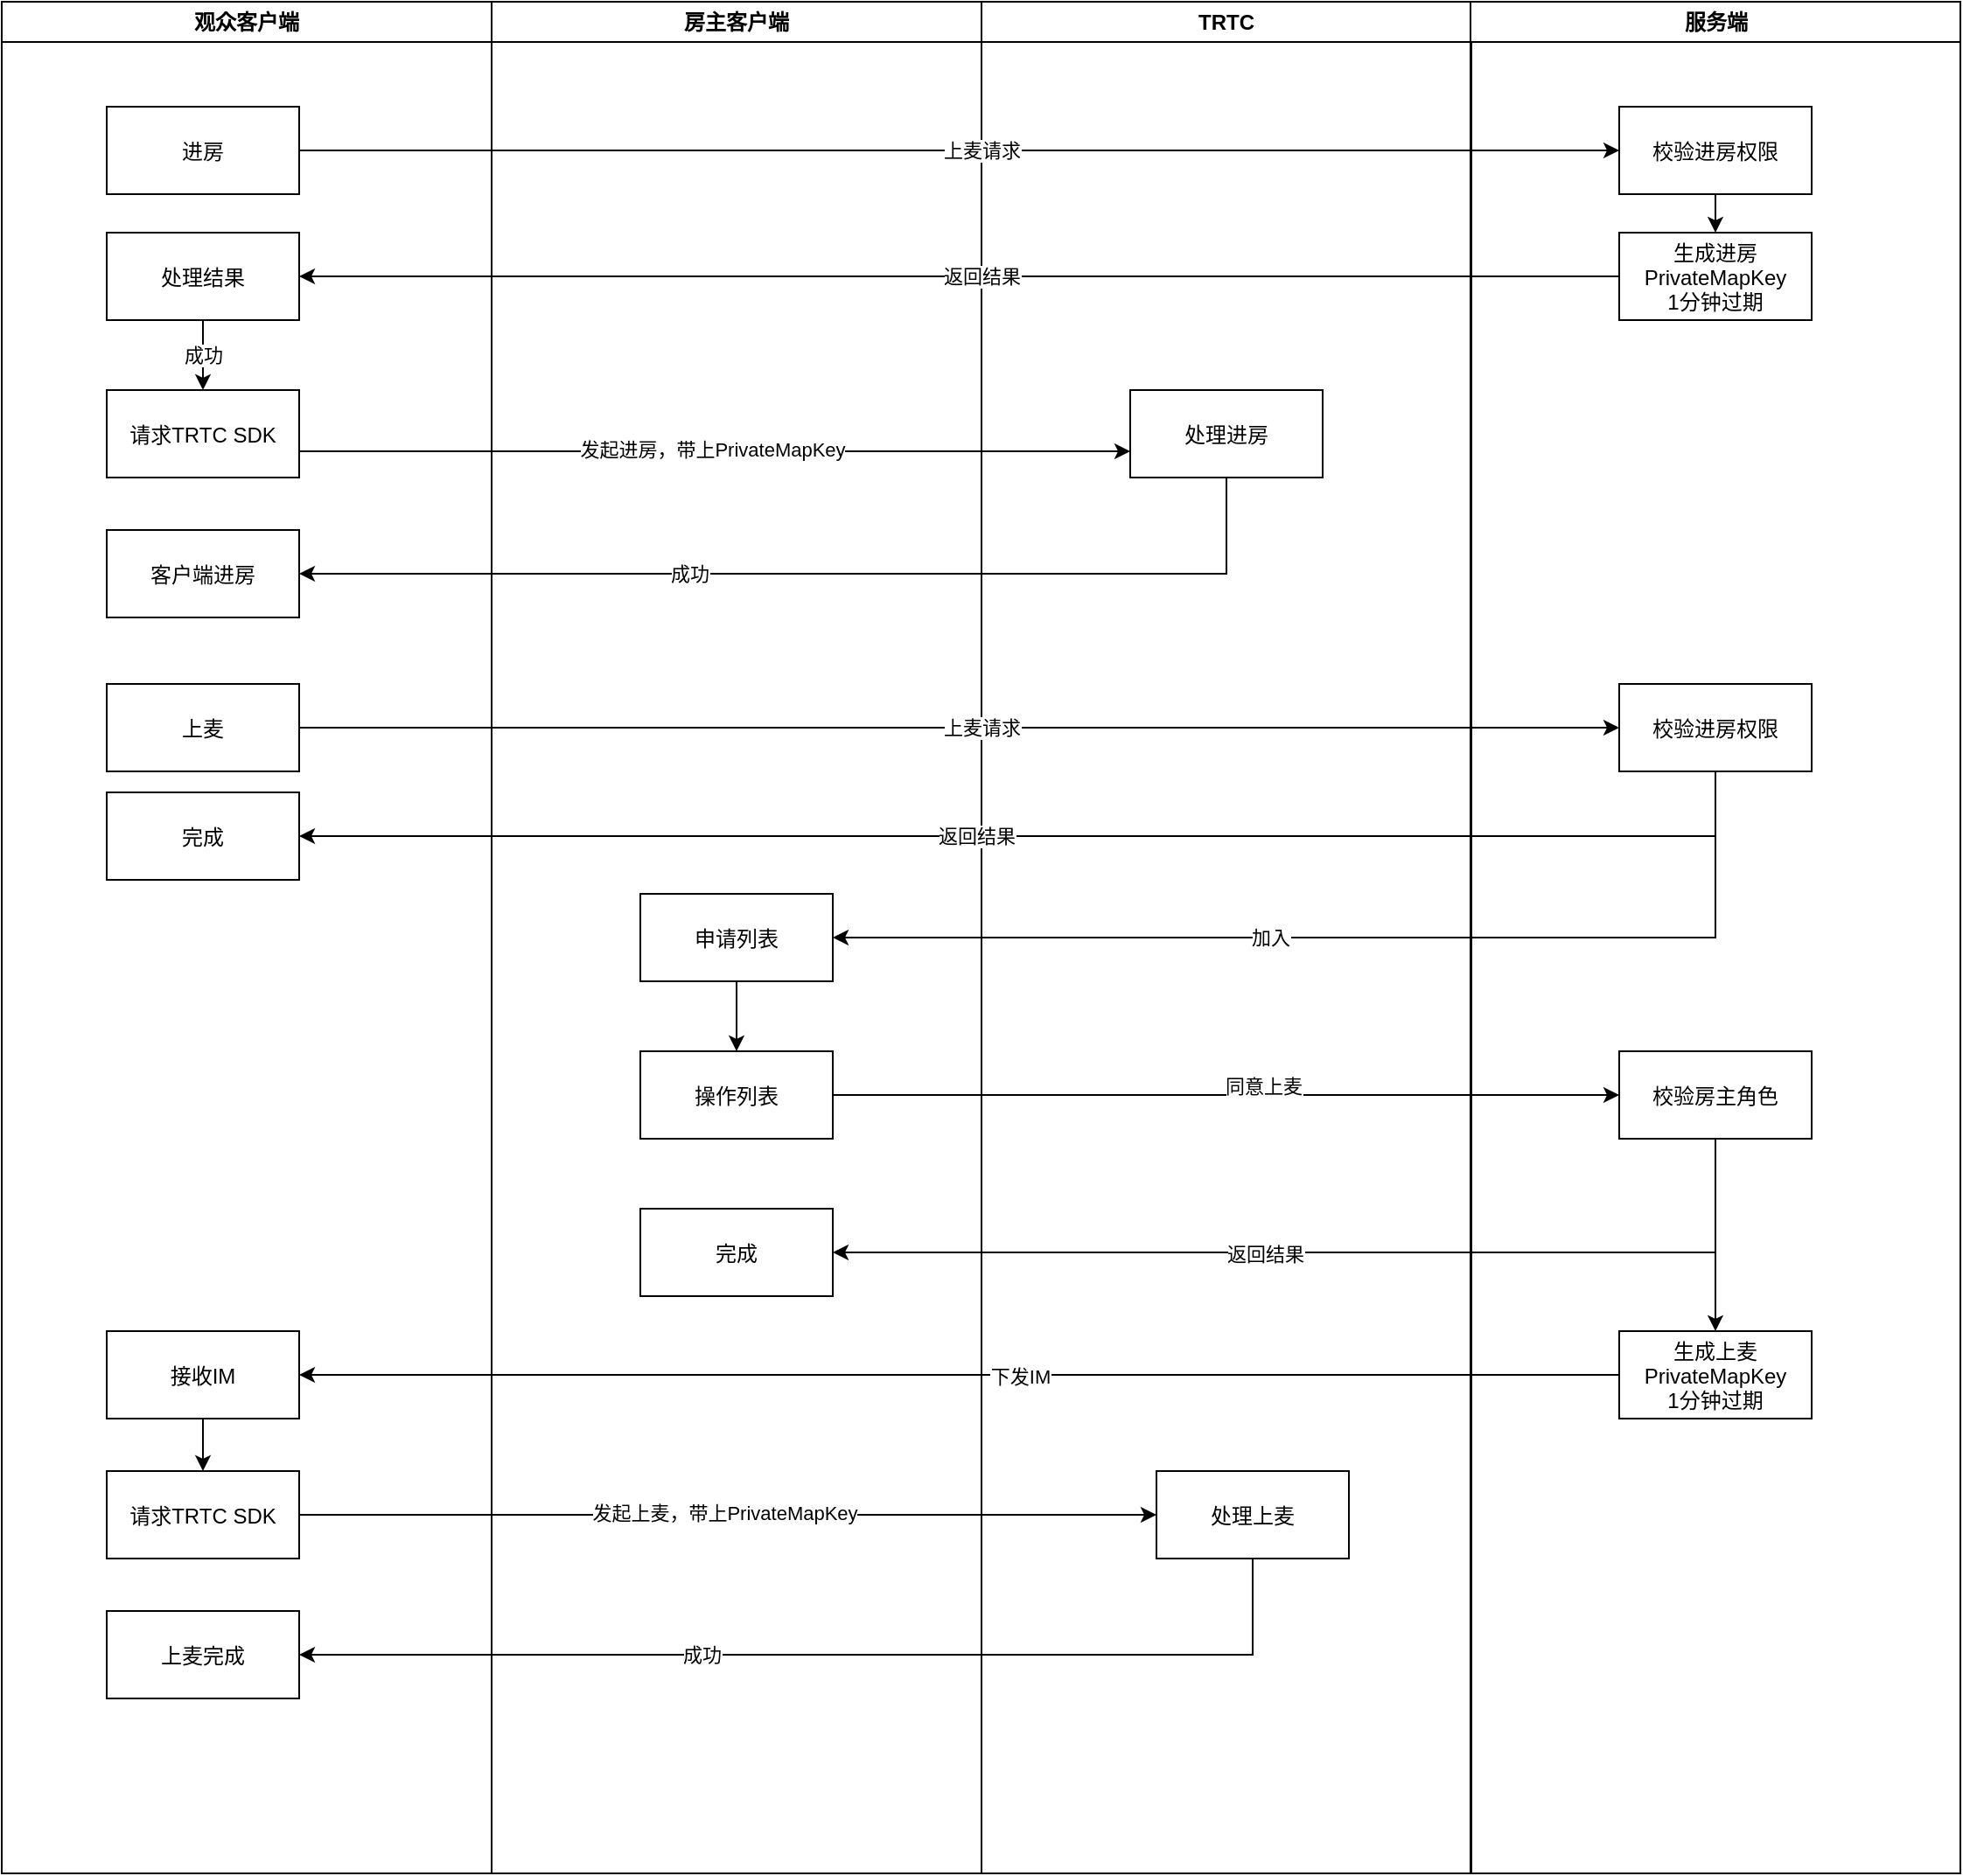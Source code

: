 <mxfile version="13.6.5" type="github">
  <diagram name="Page-1" id="e7e014a7-5840-1c2e-5031-d8a46d1fe8dd">
    <mxGraphModel dx="1426" dy="803" grid="1" gridSize="10" guides="1" tooltips="1" connect="1" arrows="1" fold="1" page="1" pageScale="1" pageWidth="1169" pageHeight="826" background="#ffffff" math="0" shadow="0">
      <root>
        <mxCell id="0" />
        <mxCell id="1" parent="0" />
        <mxCell id="2" value="观众客户端" style="swimlane;whiteSpace=wrap" parent="1" vertex="1">
          <mxGeometry x="25" y="30" width="280" height="1070" as="geometry" />
        </mxCell>
        <mxCell id="7" value="进房" style="" parent="2" vertex="1">
          <mxGeometry x="60" y="60" width="110" height="50" as="geometry" />
        </mxCell>
        <mxCell id="S6mjlUuuefc65Kb8fgyC-118" value="成功" style="edgeStyle=orthogonalEdgeStyle;rounded=0;orthogonalLoop=1;jettySize=auto;html=1;exitX=0.5;exitY=1;exitDx=0;exitDy=0;entryX=0.5;entryY=0;entryDx=0;entryDy=0;" parent="2" source="8" target="10" edge="1">
          <mxGeometry relative="1" as="geometry" />
        </mxCell>
        <mxCell id="8" value="处理结果" style="" parent="2" vertex="1">
          <mxGeometry x="60" y="132" width="110" height="50" as="geometry" />
        </mxCell>
        <mxCell id="10" value="请求TRTC SDK" style="" parent="2" vertex="1">
          <mxGeometry x="60" y="222" width="110" height="50" as="geometry" />
        </mxCell>
        <mxCell id="RbEWKXzUfmcOPAviiLDR-69" value="客户端进房" style="" parent="2" vertex="1">
          <mxGeometry x="60" y="302" width="110" height="50" as="geometry" />
        </mxCell>
        <mxCell id="S6mjlUuuefc65Kb8fgyC-74" value="上麦" style="" parent="2" vertex="1">
          <mxGeometry x="60" y="390" width="110" height="50" as="geometry" />
        </mxCell>
        <mxCell id="S6mjlUuuefc65Kb8fgyC-76" value="完成" style="" parent="2" vertex="1">
          <mxGeometry x="60" y="452" width="110" height="50" as="geometry" />
        </mxCell>
        <mxCell id="S6mjlUuuefc65Kb8fgyC-168" style="edgeStyle=orthogonalEdgeStyle;rounded=0;orthogonalLoop=1;jettySize=auto;html=1;exitX=0.5;exitY=1;exitDx=0;exitDy=0;entryX=0.5;entryY=0;entryDx=0;entryDy=0;" parent="2" source="S6mjlUuuefc65Kb8fgyC-165" target="S6mjlUuuefc65Kb8fgyC-150" edge="1">
          <mxGeometry relative="1" as="geometry" />
        </mxCell>
        <mxCell id="S6mjlUuuefc65Kb8fgyC-165" value="接收IM" style="" parent="2" vertex="1">
          <mxGeometry x="60" y="760" width="110" height="50" as="geometry" />
        </mxCell>
        <mxCell id="S6mjlUuuefc65Kb8fgyC-150" value="请求TRTC SDK" style="" parent="2" vertex="1">
          <mxGeometry x="60" y="840" width="110" height="50" as="geometry" />
        </mxCell>
        <mxCell id="S6mjlUuuefc65Kb8fgyC-151" value="上麦完成" style="" parent="2" vertex="1">
          <mxGeometry x="60" y="920" width="110" height="50" as="geometry" />
        </mxCell>
        <mxCell id="3" value="TRTC" style="swimlane;whiteSpace=wrap" parent="1" vertex="1">
          <mxGeometry x="585" y="30" width="280" height="1070" as="geometry" />
        </mxCell>
        <mxCell id="RbEWKXzUfmcOPAviiLDR-70" value="处理进房" style="" parent="3" vertex="1">
          <mxGeometry x="85" y="222" width="110" height="50" as="geometry" />
        </mxCell>
        <mxCell id="4" value="服务端" style="swimlane;whiteSpace=wrap" parent="1" vertex="1">
          <mxGeometry x="864.5" y="30" width="280" height="1070" as="geometry" />
        </mxCell>
        <mxCell id="S6mjlUuuefc65Kb8fgyC-112" style="edgeStyle=orthogonalEdgeStyle;rounded=0;orthogonalLoop=1;jettySize=auto;html=1;exitX=0.5;exitY=1;exitDx=0;exitDy=0;entryX=0.5;entryY=0;entryDx=0;entryDy=0;" parent="4" source="S6mjlUuuefc65Kb8fgyC-108" target="S6mjlUuuefc65Kb8fgyC-109" edge="1">
          <mxGeometry relative="1" as="geometry" />
        </mxCell>
        <mxCell id="S6mjlUuuefc65Kb8fgyC-108" value="校验进房权限" style="" parent="4" vertex="1">
          <mxGeometry x="85" y="60" width="110" height="50" as="geometry" />
        </mxCell>
        <mxCell id="S6mjlUuuefc65Kb8fgyC-109" value="生成进房&#xa;PrivateMapKey&#xa;1分钟过期" style="" parent="4" vertex="1">
          <mxGeometry x="85" y="132" width="110" height="50" as="geometry" />
        </mxCell>
        <mxCell id="S6mjlUuuefc65Kb8fgyC-129" value="校验进房权限" style="" parent="4" vertex="1">
          <mxGeometry x="85" y="390" width="110" height="50" as="geometry" />
        </mxCell>
        <mxCell id="S6mjlUuuefc65Kb8fgyC-148" style="edgeStyle=orthogonalEdgeStyle;rounded=0;orthogonalLoop=1;jettySize=auto;html=1;exitX=0.5;exitY=1;exitDx=0;exitDy=0;" parent="4" source="S6mjlUuuefc65Kb8fgyC-142" target="S6mjlUuuefc65Kb8fgyC-147" edge="1">
          <mxGeometry relative="1" as="geometry" />
        </mxCell>
        <mxCell id="S6mjlUuuefc65Kb8fgyC-142" value="校验房主角色" style="" parent="4" vertex="1">
          <mxGeometry x="85" y="600" width="110" height="50" as="geometry" />
        </mxCell>
        <mxCell id="S6mjlUuuefc65Kb8fgyC-147" value="生成上麦&#xa;PrivateMapKey&#xa;1分钟过期" style="" parent="4" vertex="1">
          <mxGeometry x="85" y="760" width="110" height="50" as="geometry" />
        </mxCell>
        <mxCell id="RbEWKXzUfmcOPAviiLDR-71" style="edgeStyle=orthogonalEdgeStyle;rounded=0;orthogonalLoop=1;jettySize=auto;html=1;exitX=1;exitY=0.5;exitDx=0;exitDy=0;entryX=0;entryY=0.5;entryDx=0;entryDy=0;" parent="1" edge="1">
          <mxGeometry relative="1" as="geometry">
            <mxPoint x="195" y="287" as="sourcePoint" />
            <mxPoint x="670" y="287" as="targetPoint" />
          </mxGeometry>
        </mxCell>
        <mxCell id="RbEWKXzUfmcOPAviiLDR-73" value="发起进房，带上PrivateMapKey" style="edgeLabel;html=1;align=center;verticalAlign=middle;resizable=0;points=[];" parent="RbEWKXzUfmcOPAviiLDR-71" vertex="1" connectable="0">
          <mxGeometry x="-0.013" y="1" relative="1" as="geometry">
            <mxPoint x="1" as="offset" />
          </mxGeometry>
        </mxCell>
        <mxCell id="HqfclWDo3by20rmH95Nw-41" style="edgeStyle=orthogonalEdgeStyle;rounded=0;orthogonalLoop=1;jettySize=auto;html=1;exitX=0.5;exitY=1;exitDx=0;exitDy=0;entryX=1;entryY=0.5;entryDx=0;entryDy=0;" parent="1" source="RbEWKXzUfmcOPAviiLDR-70" target="RbEWKXzUfmcOPAviiLDR-69" edge="1">
          <mxGeometry relative="1" as="geometry" />
        </mxCell>
        <mxCell id="HqfclWDo3by20rmH95Nw-42" value="成功" style="edgeLabel;html=1;align=center;verticalAlign=middle;resizable=0;points=[];" parent="HqfclWDo3by20rmH95Nw-41" vertex="1" connectable="0">
          <mxGeometry x="0.087" y="-1" relative="1" as="geometry">
            <mxPoint x="-44" y="1" as="offset" />
          </mxGeometry>
        </mxCell>
        <mxCell id="S6mjlUuuefc65Kb8fgyC-104" value="房主客户端" style="swimlane;whiteSpace=wrap" parent="1" vertex="1">
          <mxGeometry x="305" y="30" width="280" height="1070" as="geometry" />
        </mxCell>
        <mxCell id="S6mjlUuuefc65Kb8fgyC-141" style="edgeStyle=orthogonalEdgeStyle;rounded=0;orthogonalLoop=1;jettySize=auto;html=1;exitX=0.5;exitY=1;exitDx=0;exitDy=0;entryX=0.5;entryY=0;entryDx=0;entryDy=0;" parent="S6mjlUuuefc65Kb8fgyC-104" source="S6mjlUuuefc65Kb8fgyC-137" target="S6mjlUuuefc65Kb8fgyC-140" edge="1">
          <mxGeometry relative="1" as="geometry" />
        </mxCell>
        <mxCell id="S6mjlUuuefc65Kb8fgyC-137" value="申请列表" style="" parent="S6mjlUuuefc65Kb8fgyC-104" vertex="1">
          <mxGeometry x="85" y="510" width="110" height="50" as="geometry" />
        </mxCell>
        <mxCell id="S6mjlUuuefc65Kb8fgyC-140" value="操作列表" style="" parent="S6mjlUuuefc65Kb8fgyC-104" vertex="1">
          <mxGeometry x="85" y="600" width="110" height="50" as="geometry" />
        </mxCell>
        <mxCell id="S6mjlUuuefc65Kb8fgyC-145" value="完成" style="" parent="S6mjlUuuefc65Kb8fgyC-104" vertex="1">
          <mxGeometry x="85" y="690" width="110" height="50" as="geometry" />
        </mxCell>
        <mxCell id="S6mjlUuuefc65Kb8fgyC-110" style="edgeStyle=orthogonalEdgeStyle;rounded=0;orthogonalLoop=1;jettySize=auto;html=1;exitX=1;exitY=0.5;exitDx=0;exitDy=0;entryX=0;entryY=0.5;entryDx=0;entryDy=0;" parent="1" source="7" target="S6mjlUuuefc65Kb8fgyC-108" edge="1">
          <mxGeometry relative="1" as="geometry" />
        </mxCell>
        <mxCell id="S6mjlUuuefc65Kb8fgyC-114" value="上麦请求" style="edgeLabel;html=1;align=center;verticalAlign=middle;resizable=0;points=[];" parent="S6mjlUuuefc65Kb8fgyC-110" vertex="1" connectable="0">
          <mxGeometry x="0.007" y="4" relative="1" as="geometry">
            <mxPoint x="10" y="4" as="offset" />
          </mxGeometry>
        </mxCell>
        <mxCell id="S6mjlUuuefc65Kb8fgyC-113" style="edgeStyle=orthogonalEdgeStyle;rounded=0;orthogonalLoop=1;jettySize=auto;html=1;exitX=0;exitY=0.5;exitDx=0;exitDy=0;entryX=1;entryY=0.5;entryDx=0;entryDy=0;" parent="1" source="S6mjlUuuefc65Kb8fgyC-109" target="8" edge="1">
          <mxGeometry relative="1" as="geometry" />
        </mxCell>
        <mxCell id="S6mjlUuuefc65Kb8fgyC-115" value="返回结果" style="edgeLabel;html=1;align=center;verticalAlign=middle;resizable=0;points=[];" parent="S6mjlUuuefc65Kb8fgyC-113" vertex="1" connectable="0">
          <mxGeometry x="0.015" y="-3" relative="1" as="geometry">
            <mxPoint x="17.85" y="3" as="offset" />
          </mxGeometry>
        </mxCell>
        <mxCell id="S6mjlUuuefc65Kb8fgyC-132" style="edgeStyle=orthogonalEdgeStyle;rounded=0;orthogonalLoop=1;jettySize=auto;html=1;exitX=0.5;exitY=1;exitDx=0;exitDy=0;entryX=1;entryY=0.5;entryDx=0;entryDy=0;" parent="1" source="S6mjlUuuefc65Kb8fgyC-129" target="S6mjlUuuefc65Kb8fgyC-76" edge="1">
          <mxGeometry relative="1" as="geometry">
            <mxPoint x="949.5" y="509.0" as="sourcePoint" />
            <mxPoint x="195" y="517" as="targetPoint" />
          </mxGeometry>
        </mxCell>
        <mxCell id="S6mjlUuuefc65Kb8fgyC-133" value="返回结果" style="edgeLabel;html=1;align=center;verticalAlign=middle;resizable=0;points=[];" parent="S6mjlUuuefc65Kb8fgyC-132" vertex="1" connectable="0">
          <mxGeometry x="0.015" y="-3" relative="1" as="geometry">
            <mxPoint x="-30.24" y="3" as="offset" />
          </mxGeometry>
        </mxCell>
        <mxCell id="S6mjlUuuefc65Kb8fgyC-130" style="edgeStyle=orthogonalEdgeStyle;rounded=0;orthogonalLoop=1;jettySize=auto;html=1;exitX=1;exitY=0.5;exitDx=0;exitDy=0;entryX=0;entryY=0.5;entryDx=0;entryDy=0;" parent="1" source="S6mjlUuuefc65Kb8fgyC-74" target="S6mjlUuuefc65Kb8fgyC-129" edge="1">
          <mxGeometry relative="1" as="geometry">
            <mxPoint x="195" y="445" as="sourcePoint" />
          </mxGeometry>
        </mxCell>
        <mxCell id="S6mjlUuuefc65Kb8fgyC-131" value="上麦请求" style="edgeLabel;html=1;align=center;verticalAlign=middle;resizable=0;points=[];" parent="S6mjlUuuefc65Kb8fgyC-130" vertex="1" connectable="0">
          <mxGeometry x="0.007" y="4" relative="1" as="geometry">
            <mxPoint x="10" y="4" as="offset" />
          </mxGeometry>
        </mxCell>
        <mxCell id="S6mjlUuuefc65Kb8fgyC-138" value="加入" style="edgeStyle=orthogonalEdgeStyle;rounded=0;orthogonalLoop=1;jettySize=auto;html=1;exitX=0.5;exitY=1;exitDx=0;exitDy=0;entryX=1;entryY=0.5;entryDx=0;entryDy=0;" parent="1" source="S6mjlUuuefc65Kb8fgyC-129" target="S6mjlUuuefc65Kb8fgyC-137" edge="1">
          <mxGeometry x="0.166" relative="1" as="geometry">
            <mxPoint as="offset" />
          </mxGeometry>
        </mxCell>
        <mxCell id="S6mjlUuuefc65Kb8fgyC-143" style="edgeStyle=orthogonalEdgeStyle;rounded=0;orthogonalLoop=1;jettySize=auto;html=1;exitX=1;exitY=0.5;exitDx=0;exitDy=0;entryX=0;entryY=0.5;entryDx=0;entryDy=0;" parent="1" source="S6mjlUuuefc65Kb8fgyC-140" target="S6mjlUuuefc65Kb8fgyC-142" edge="1">
          <mxGeometry relative="1" as="geometry" />
        </mxCell>
        <mxCell id="S6mjlUuuefc65Kb8fgyC-144" value="同意上麦" style="edgeLabel;html=1;align=center;verticalAlign=middle;resizable=0;points=[];" parent="S6mjlUuuefc65Kb8fgyC-143" vertex="1" connectable="0">
          <mxGeometry x="0.092" y="5" relative="1" as="geometry">
            <mxPoint as="offset" />
          </mxGeometry>
        </mxCell>
        <mxCell id="S6mjlUuuefc65Kb8fgyC-146" style="edgeStyle=orthogonalEdgeStyle;rounded=0;orthogonalLoop=1;jettySize=auto;html=1;exitX=0.5;exitY=1;exitDx=0;exitDy=0;entryX=1;entryY=0.5;entryDx=0;entryDy=0;" parent="1" source="S6mjlUuuefc65Kb8fgyC-142" target="S6mjlUuuefc65Kb8fgyC-145" edge="1">
          <mxGeometry relative="1" as="geometry" />
        </mxCell>
        <mxCell id="S6mjlUuuefc65Kb8fgyC-169" value="返回结果" style="edgeLabel;html=1;align=center;verticalAlign=middle;resizable=0;points=[];" parent="S6mjlUuuefc65Kb8fgyC-146" vertex="1" connectable="0">
          <mxGeometry x="0.134" y="1" relative="1" as="geometry">
            <mxPoint as="offset" />
          </mxGeometry>
        </mxCell>
        <mxCell id="S6mjlUuuefc65Kb8fgyC-152" value="处理上麦" style="" parent="1" vertex="1">
          <mxGeometry x="685" y="870" width="110" height="50" as="geometry" />
        </mxCell>
        <mxCell id="S6mjlUuuefc65Kb8fgyC-155" style="edgeStyle=orthogonalEdgeStyle;rounded=0;orthogonalLoop=1;jettySize=auto;html=1;exitX=0.5;exitY=1;exitDx=0;exitDy=0;entryX=1;entryY=0.5;entryDx=0;entryDy=0;" parent="1" source="S6mjlUuuefc65Kb8fgyC-152" target="S6mjlUuuefc65Kb8fgyC-151" edge="1">
          <mxGeometry relative="1" as="geometry" />
        </mxCell>
        <mxCell id="S6mjlUuuefc65Kb8fgyC-156" value="成功" style="edgeLabel;html=1;align=center;verticalAlign=middle;resizable=0;points=[];" parent="S6mjlUuuefc65Kb8fgyC-155" vertex="1" connectable="0">
          <mxGeometry x="0.087" y="-1" relative="1" as="geometry">
            <mxPoint x="-44" y="1" as="offset" />
          </mxGeometry>
        </mxCell>
        <mxCell id="S6mjlUuuefc65Kb8fgyC-166" style="edgeStyle=orthogonalEdgeStyle;rounded=0;orthogonalLoop=1;jettySize=auto;html=1;exitX=0;exitY=0.5;exitDx=0;exitDy=0;entryX=1;entryY=0.5;entryDx=0;entryDy=0;" parent="1" source="S6mjlUuuefc65Kb8fgyC-147" target="S6mjlUuuefc65Kb8fgyC-165" edge="1">
          <mxGeometry relative="1" as="geometry" />
        </mxCell>
        <mxCell id="S6mjlUuuefc65Kb8fgyC-167" value="下发IM" style="edgeLabel;html=1;align=center;verticalAlign=middle;resizable=0;points=[];" parent="S6mjlUuuefc65Kb8fgyC-166" vertex="1" connectable="0">
          <mxGeometry x="-0.091" y="1" relative="1" as="geometry">
            <mxPoint as="offset" />
          </mxGeometry>
        </mxCell>
        <mxCell id="S6mjlUuuefc65Kb8fgyC-153" style="edgeStyle=orthogonalEdgeStyle;rounded=0;orthogonalLoop=1;jettySize=auto;html=1;exitX=1;exitY=0.5;exitDx=0;exitDy=0;entryX=0;entryY=0.5;entryDx=0;entryDy=0;" parent="1" source="S6mjlUuuefc65Kb8fgyC-150" target="S6mjlUuuefc65Kb8fgyC-152" edge="1">
          <mxGeometry relative="1" as="geometry">
            <mxPoint x="200" y="894.41" as="sourcePoint" />
            <mxPoint x="675" y="894.41" as="targetPoint" />
          </mxGeometry>
        </mxCell>
        <mxCell id="S6mjlUuuefc65Kb8fgyC-154" value="发起上麦，带上PrivateMapKey" style="edgeLabel;html=1;align=center;verticalAlign=middle;resizable=0;points=[];" parent="S6mjlUuuefc65Kb8fgyC-153" vertex="1" connectable="0">
          <mxGeometry x="-0.013" y="1" relative="1" as="geometry">
            <mxPoint x="1" as="offset" />
          </mxGeometry>
        </mxCell>
      </root>
    </mxGraphModel>
  </diagram>
</mxfile>
